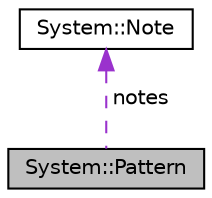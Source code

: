 digraph G
{
  edge [fontname="Helvetica",fontsize="10",labelfontname="Helvetica",labelfontsize="10"];
  node [fontname="Helvetica",fontsize="10",shape=record];
  Node1 [label="System::Pattern",height=0.2,width=0.4,color="black", fillcolor="grey75", style="filled" fontcolor="black"];
  Node2 -> Node1 [dir="back",color="darkorchid3",fontsize="10",style="dashed",label=" notes" ,fontname="Helvetica"];
  Node2 [label="System::Note",height=0.2,width=0.4,color="black", fillcolor="white", style="filled",URL="$struct_system_1_1_note.html"];
}
